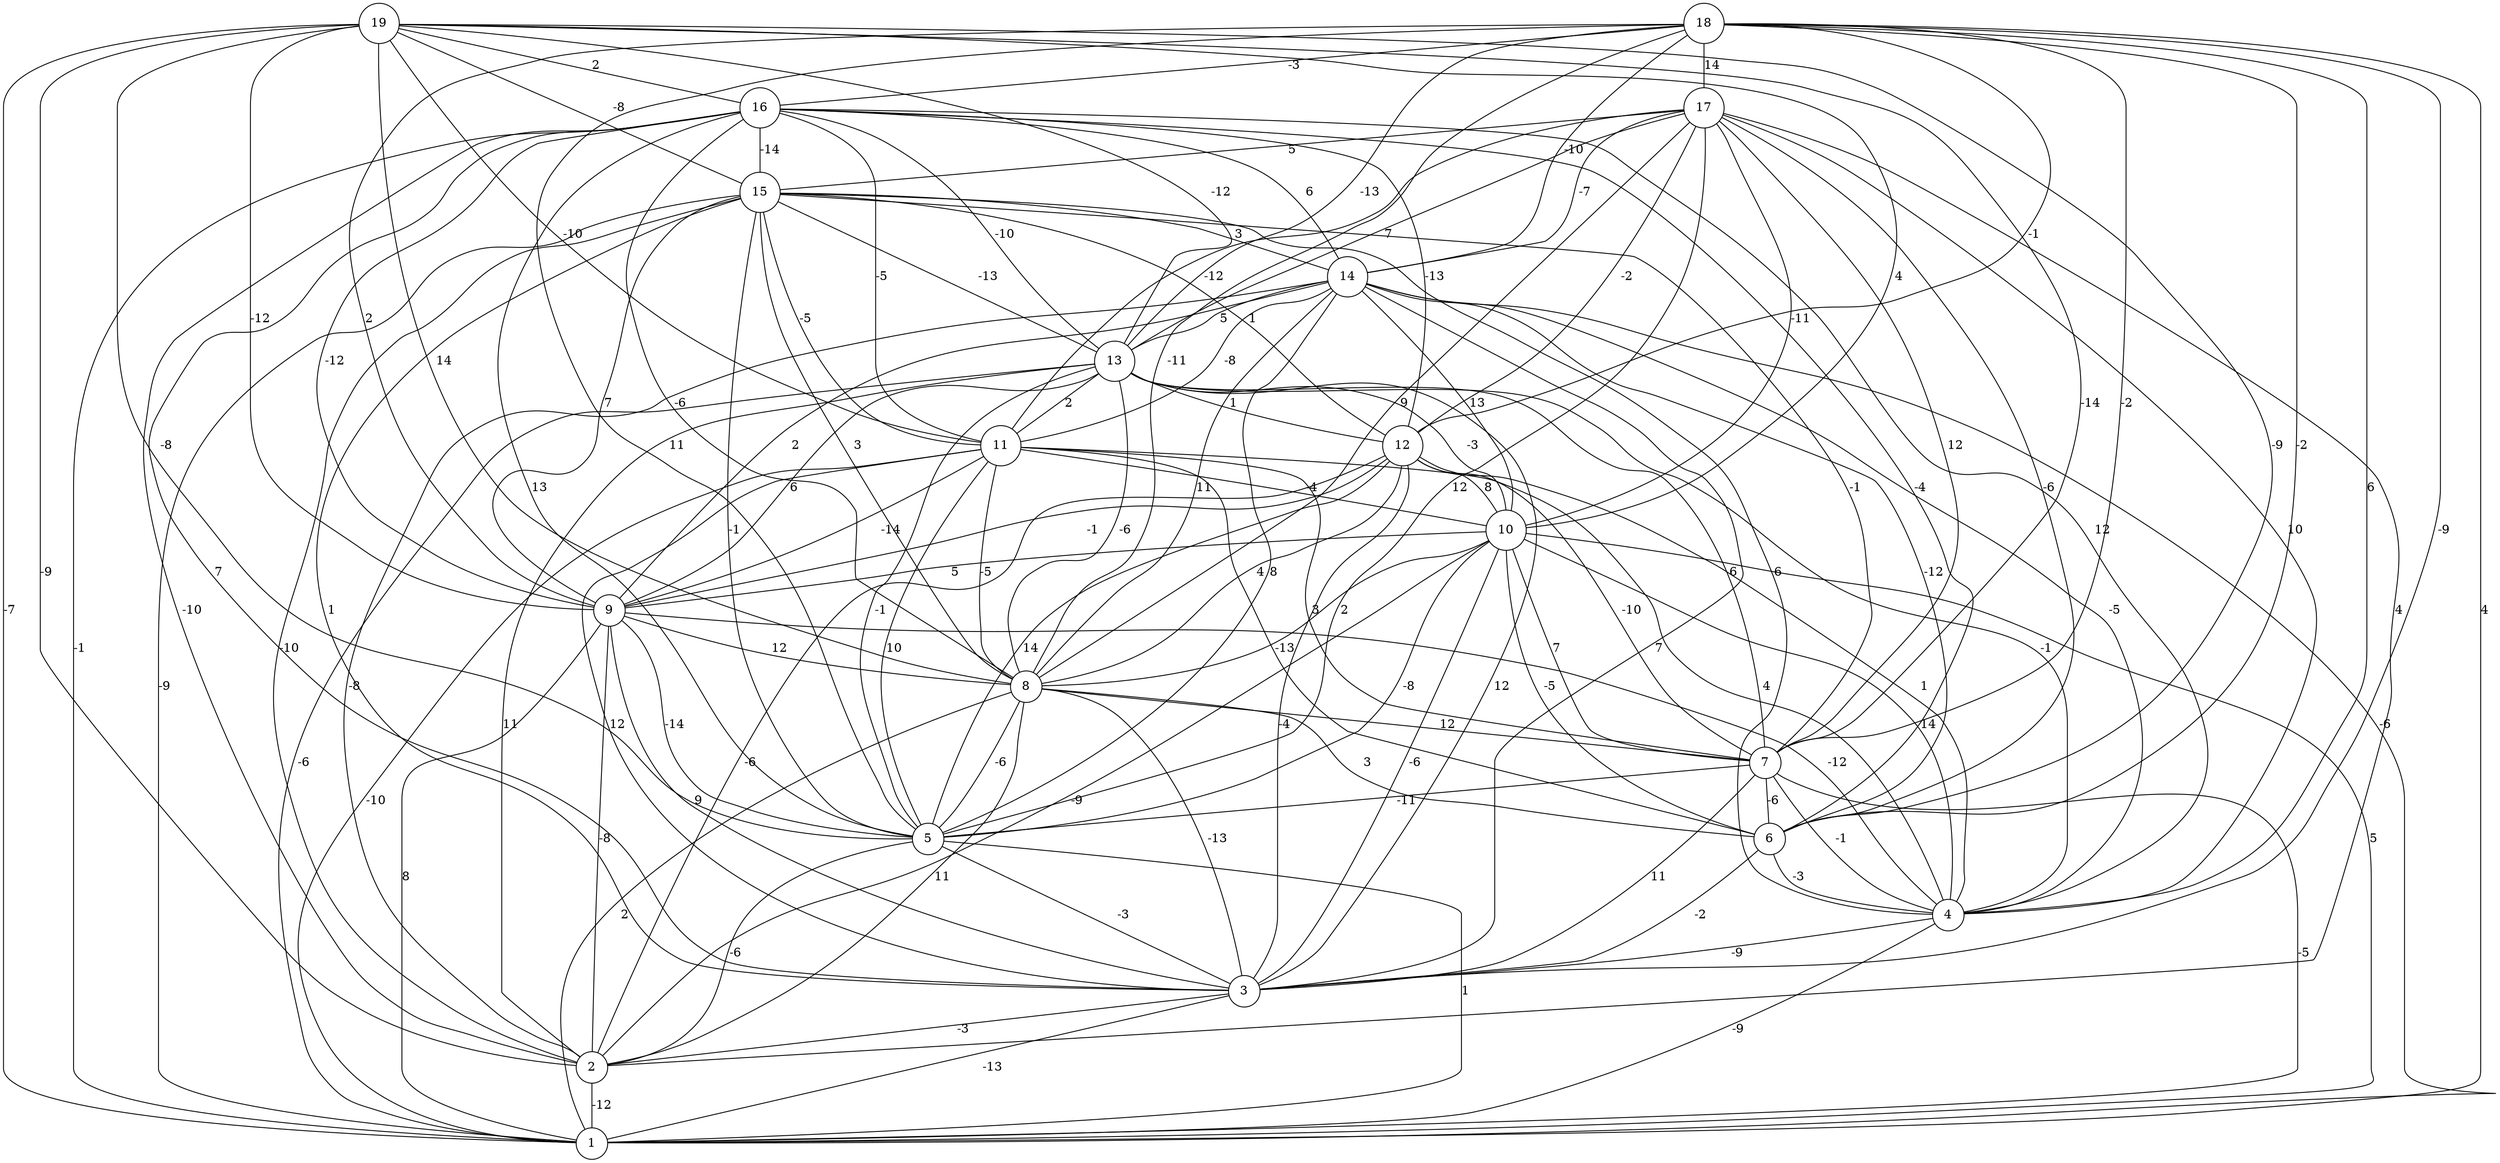 graph { 
	 fontname="Helvetica,Arial,sans-serif" 
	 node [shape = circle]; 
	 19 -- 1 [label = "-7"];
	 19 -- 2 [label = "-9"];
	 19 -- 5 [label = "-8"];
	 19 -- 6 [label = "-9"];
	 19 -- 7 [label = "-14"];
	 19 -- 8 [label = "14"];
	 19 -- 9 [label = "-12"];
	 19 -- 10 [label = "4"];
	 19 -- 11 [label = "-10"];
	 19 -- 13 [label = "-12"];
	 19 -- 15 [label = "-8"];
	 19 -- 16 [label = "2"];
	 18 -- 1 [label = "4"];
	 18 -- 3 [label = "-9"];
	 18 -- 4 [label = "6"];
	 18 -- 5 [label = "11"];
	 18 -- 6 [label = "-2"];
	 18 -- 7 [label = "-2"];
	 18 -- 8 [label = "-11"];
	 18 -- 9 [label = "2"];
	 18 -- 12 [label = "-1"];
	 18 -- 13 [label = "-13"];
	 18 -- 14 [label = "-10"];
	 18 -- 16 [label = "-3"];
	 18 -- 17 [label = "14"];
	 17 -- 2 [label = "4"];
	 17 -- 4 [label = "10"];
	 17 -- 5 [label = "12"];
	 17 -- 6 [label = "-6"];
	 17 -- 7 [label = "12"];
	 17 -- 8 [label = "9"];
	 17 -- 10 [label = "-11"];
	 17 -- 11 [label = "-12"];
	 17 -- 12 [label = "-2"];
	 17 -- 13 [label = "7"];
	 17 -- 14 [label = "-7"];
	 17 -- 15 [label = "5"];
	 16 -- 1 [label = "-1"];
	 16 -- 2 [label = "-10"];
	 16 -- 3 [label = "7"];
	 16 -- 4 [label = "12"];
	 16 -- 5 [label = "13"];
	 16 -- 6 [label = "-4"];
	 16 -- 8 [label = "-6"];
	 16 -- 9 [label = "-12"];
	 16 -- 11 [label = "-5"];
	 16 -- 12 [label = "-13"];
	 16 -- 13 [label = "-10"];
	 16 -- 14 [label = "6"];
	 16 -- 15 [label = "-14"];
	 15 -- 1 [label = "-9"];
	 15 -- 2 [label = "-10"];
	 15 -- 3 [label = "1"];
	 15 -- 4 [label = "6"];
	 15 -- 5 [label = "-1"];
	 15 -- 7 [label = "-1"];
	 15 -- 8 [label = "3"];
	 15 -- 9 [label = "7"];
	 15 -- 11 [label = "-5"];
	 15 -- 12 [label = "1"];
	 15 -- 13 [label = "-13"];
	 15 -- 14 [label = "3"];
	 14 -- 1 [label = "-6"];
	 14 -- 2 [label = "-8"];
	 14 -- 3 [label = "7"];
	 14 -- 4 [label = "-5"];
	 14 -- 5 [label = "8"];
	 14 -- 6 [label = "-12"];
	 14 -- 8 [label = "11"];
	 14 -- 9 [label = "2"];
	 14 -- 10 [label = "13"];
	 14 -- 11 [label = "-8"];
	 14 -- 13 [label = "5"];
	 13 -- 1 [label = "-6"];
	 13 -- 2 [label = "11"];
	 13 -- 3 [label = "12"];
	 13 -- 4 [label = "-1"];
	 13 -- 5 [label = "-1"];
	 13 -- 7 [label = "6"];
	 13 -- 8 [label = "-6"];
	 13 -- 9 [label = "6"];
	 13 -- 10 [label = "-3"];
	 13 -- 11 [label = "2"];
	 13 -- 12 [label = "1"];
	 12 -- 2 [label = "-6"];
	 12 -- 3 [label = "-4"];
	 12 -- 4 [label = "1"];
	 12 -- 5 [label = "14"];
	 12 -- 7 [label = "-10"];
	 12 -- 8 [label = "4"];
	 12 -- 9 [label = "-1"];
	 12 -- 10 [label = "8"];
	 11 -- 1 [label = "-10"];
	 11 -- 3 [label = "12"];
	 11 -- 4 [label = "4"];
	 11 -- 5 [label = "10"];
	 11 -- 6 [label = "-13"];
	 11 -- 7 [label = "3"];
	 11 -- 8 [label = "-5"];
	 11 -- 9 [label = "-14"];
	 11 -- 10 [label = "-4"];
	 10 -- 1 [label = "5"];
	 10 -- 2 [label = "-9"];
	 10 -- 3 [label = "-6"];
	 10 -- 4 [label = "14"];
	 10 -- 5 [label = "-8"];
	 10 -- 6 [label = "-5"];
	 10 -- 7 [label = "7"];
	 10 -- 8 [label = "2"];
	 10 -- 9 [label = "5"];
	 9 -- 1 [label = "8"];
	 9 -- 2 [label = "-8"];
	 9 -- 3 [label = "9"];
	 9 -- 4 [label = "-12"];
	 9 -- 5 [label = "-14"];
	 9 -- 8 [label = "12"];
	 8 -- 1 [label = "2"];
	 8 -- 2 [label = "11"];
	 8 -- 3 [label = "-13"];
	 8 -- 5 [label = "-6"];
	 8 -- 6 [label = "3"];
	 8 -- 7 [label = "12"];
	 7 -- 1 [label = "-5"];
	 7 -- 3 [label = "11"];
	 7 -- 4 [label = "-1"];
	 7 -- 5 [label = "-11"];
	 7 -- 6 [label = "-6"];
	 6 -- 3 [label = "-2"];
	 6 -- 4 [label = "-3"];
	 5 -- 1 [label = "1"];
	 5 -- 2 [label = "-6"];
	 5 -- 3 [label = "-3"];
	 4 -- 1 [label = "-9"];
	 4 -- 3 [label = "-9"];
	 3 -- 1 [label = "-13"];
	 3 -- 2 [label = "-3"];
	 2 -- 1 [label = "-12"];
	 1;
	 2;
	 3;
	 4;
	 5;
	 6;
	 7;
	 8;
	 9;
	 10;
	 11;
	 12;
	 13;
	 14;
	 15;
	 16;
	 17;
	 18;
	 19;
}
